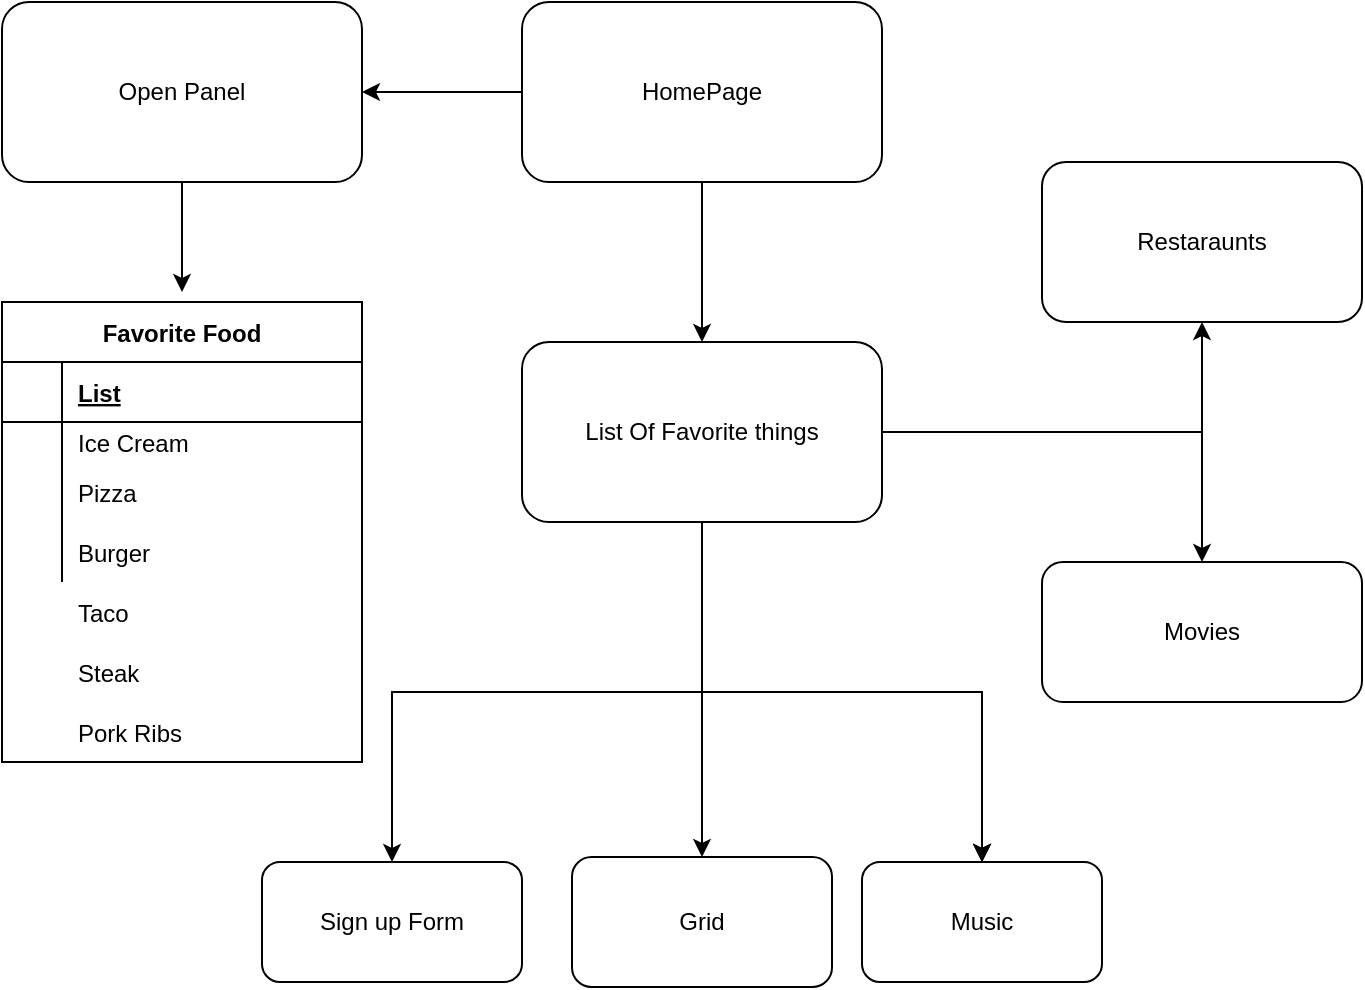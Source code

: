 <mxfile version="20.6.2" type="device"><diagram id="kYFsy99aljlKIVgBl7cX" name="Page-1"><mxGraphModel dx="1422" dy="754" grid="1" gridSize="10" guides="1" tooltips="1" connect="1" arrows="1" fold="1" page="1" pageScale="1" pageWidth="850" pageHeight="1100" math="0" shadow="0"><root><mxCell id="0"/><mxCell id="1" parent="0"/><mxCell id="HSW1RXa6u-uNF6XMBTX5-4" value="" style="edgeStyle=orthogonalEdgeStyle;rounded=0;orthogonalLoop=1;jettySize=auto;html=1;" edge="1" parent="1" source="HSW1RXa6u-uNF6XMBTX5-2" target="HSW1RXa6u-uNF6XMBTX5-3"><mxGeometry relative="1" as="geometry"/></mxCell><mxCell id="HSW1RXa6u-uNF6XMBTX5-30" value="" style="edgeStyle=orthogonalEdgeStyle;rounded=0;orthogonalLoop=1;jettySize=auto;html=1;" edge="1" parent="1" source="HSW1RXa6u-uNF6XMBTX5-2" target="HSW1RXa6u-uNF6XMBTX5-29"><mxGeometry relative="1" as="geometry"/></mxCell><mxCell id="HSW1RXa6u-uNF6XMBTX5-2" value="HomePage" style="rounded=1;whiteSpace=wrap;html=1;" vertex="1" parent="1"><mxGeometry x="330" y="130" width="180" height="90" as="geometry"/></mxCell><mxCell id="HSW1RXa6u-uNF6XMBTX5-7" value="" style="edgeStyle=orthogonalEdgeStyle;rounded=0;orthogonalLoop=1;jettySize=auto;html=1;" edge="1" parent="1" source="HSW1RXa6u-uNF6XMBTX5-3"><mxGeometry relative="1" as="geometry"><mxPoint x="160" y="275" as="targetPoint"/></mxGeometry></mxCell><mxCell id="HSW1RXa6u-uNF6XMBTX5-3" value="Open Panel" style="rounded=1;whiteSpace=wrap;html=1;" vertex="1" parent="1"><mxGeometry x="70" y="130" width="180" height="90" as="geometry"/></mxCell><mxCell id="HSW1RXa6u-uNF6XMBTX5-10" value="Favorite Food" style="shape=table;startSize=30;container=1;collapsible=1;childLayout=tableLayout;fixedRows=1;rowLines=0;fontStyle=1;align=center;resizeLast=1;strokeColor=#000000;" vertex="1" parent="1"><mxGeometry x="70" y="280" width="180" height="230" as="geometry"/></mxCell><mxCell id="HSW1RXa6u-uNF6XMBTX5-11" value="" style="shape=tableRow;horizontal=0;startSize=0;swimlaneHead=0;swimlaneBody=0;fillColor=none;collapsible=0;dropTarget=0;points=[[0,0.5],[1,0.5]];portConstraint=eastwest;top=0;left=0;right=0;bottom=1;strokeColor=#000000;" vertex="1" parent="HSW1RXa6u-uNF6XMBTX5-10"><mxGeometry y="30" width="180" height="30" as="geometry"/></mxCell><mxCell id="HSW1RXa6u-uNF6XMBTX5-12" value="" style="shape=partialRectangle;connectable=0;fillColor=none;top=0;left=0;bottom=0;right=0;fontStyle=1;overflow=hidden;strokeColor=#000000;" vertex="1" parent="HSW1RXa6u-uNF6XMBTX5-11"><mxGeometry width="30" height="30" as="geometry"><mxRectangle width="30" height="30" as="alternateBounds"/></mxGeometry></mxCell><mxCell id="HSW1RXa6u-uNF6XMBTX5-13" value="List" style="shape=partialRectangle;connectable=0;fillColor=none;top=0;left=0;bottom=0;right=0;align=left;spacingLeft=6;fontStyle=5;overflow=hidden;strokeColor=#000000;" vertex="1" parent="HSW1RXa6u-uNF6XMBTX5-11"><mxGeometry x="30" width="150" height="30" as="geometry"><mxRectangle width="150" height="30" as="alternateBounds"/></mxGeometry></mxCell><mxCell id="HSW1RXa6u-uNF6XMBTX5-14" value="" style="shape=tableRow;horizontal=0;startSize=0;swimlaneHead=0;swimlaneBody=0;fillColor=none;collapsible=0;dropTarget=0;points=[[0,0.5],[1,0.5]];portConstraint=eastwest;top=0;left=0;right=0;bottom=0;strokeColor=#000000;" vertex="1" parent="HSW1RXa6u-uNF6XMBTX5-10"><mxGeometry y="60" width="180" height="20" as="geometry"/></mxCell><mxCell id="HSW1RXa6u-uNF6XMBTX5-15" value="" style="shape=partialRectangle;connectable=0;fillColor=none;top=0;left=0;bottom=0;right=0;editable=1;overflow=hidden;strokeColor=#000000;" vertex="1" parent="HSW1RXa6u-uNF6XMBTX5-14"><mxGeometry width="30" height="20" as="geometry"><mxRectangle width="30" height="20" as="alternateBounds"/></mxGeometry></mxCell><mxCell id="HSW1RXa6u-uNF6XMBTX5-16" value="Ice Cream  " style="shape=partialRectangle;connectable=0;fillColor=none;top=0;left=0;bottom=0;right=0;align=left;spacingLeft=6;overflow=hidden;strokeColor=#000000;" vertex="1" parent="HSW1RXa6u-uNF6XMBTX5-14"><mxGeometry x="30" width="150" height="20" as="geometry"><mxRectangle width="150" height="20" as="alternateBounds"/></mxGeometry></mxCell><mxCell id="HSW1RXa6u-uNF6XMBTX5-17" value="" style="shape=tableRow;horizontal=0;startSize=0;swimlaneHead=0;swimlaneBody=0;fillColor=none;collapsible=0;dropTarget=0;points=[[0,0.5],[1,0.5]];portConstraint=eastwest;top=0;left=0;right=0;bottom=0;strokeColor=#000000;" vertex="1" parent="HSW1RXa6u-uNF6XMBTX5-10"><mxGeometry y="80" width="180" height="30" as="geometry"/></mxCell><mxCell id="HSW1RXa6u-uNF6XMBTX5-18" value="" style="shape=partialRectangle;connectable=0;fillColor=none;top=0;left=0;bottom=0;right=0;editable=1;overflow=hidden;strokeColor=#000000;" vertex="1" parent="HSW1RXa6u-uNF6XMBTX5-17"><mxGeometry width="30" height="30" as="geometry"><mxRectangle width="30" height="30" as="alternateBounds"/></mxGeometry></mxCell><mxCell id="HSW1RXa6u-uNF6XMBTX5-19" value="Pizza" style="shape=partialRectangle;connectable=0;fillColor=none;top=0;left=0;bottom=0;right=0;align=left;spacingLeft=6;overflow=hidden;strokeColor=#000000;" vertex="1" parent="HSW1RXa6u-uNF6XMBTX5-17"><mxGeometry x="30" width="150" height="30" as="geometry"><mxRectangle width="150" height="30" as="alternateBounds"/></mxGeometry></mxCell><mxCell id="HSW1RXa6u-uNF6XMBTX5-20" value="" style="shape=tableRow;horizontal=0;startSize=0;swimlaneHead=0;swimlaneBody=0;fillColor=none;collapsible=0;dropTarget=0;points=[[0,0.5],[1,0.5]];portConstraint=eastwest;top=0;left=0;right=0;bottom=0;strokeColor=#000000;" vertex="1" parent="HSW1RXa6u-uNF6XMBTX5-10"><mxGeometry y="110" width="180" height="30" as="geometry"/></mxCell><mxCell id="HSW1RXa6u-uNF6XMBTX5-21" value="" style="shape=partialRectangle;connectable=0;fillColor=none;top=0;left=0;bottom=0;right=0;editable=1;overflow=hidden;strokeColor=#000000;" vertex="1" parent="HSW1RXa6u-uNF6XMBTX5-20"><mxGeometry width="30" height="30" as="geometry"><mxRectangle width="30" height="30" as="alternateBounds"/></mxGeometry></mxCell><mxCell id="HSW1RXa6u-uNF6XMBTX5-22" value="Burger" style="shape=partialRectangle;connectable=0;fillColor=none;top=0;left=0;bottom=0;right=0;align=left;spacingLeft=6;overflow=hidden;strokeColor=#000000;" vertex="1" parent="HSW1RXa6u-uNF6XMBTX5-20"><mxGeometry x="30" width="150" height="30" as="geometry"><mxRectangle width="150" height="30" as="alternateBounds"/></mxGeometry></mxCell><mxCell id="HSW1RXa6u-uNF6XMBTX5-26" value="Taco" style="shape=partialRectangle;connectable=0;fillColor=none;top=0;left=0;bottom=0;right=0;align=left;spacingLeft=6;overflow=hidden;strokeColor=#000000;" vertex="1" parent="1"><mxGeometry x="100" y="420" width="150" height="30" as="geometry"><mxRectangle width="150" height="30" as="alternateBounds"/></mxGeometry></mxCell><mxCell id="HSW1RXa6u-uNF6XMBTX5-27" value="Steak" style="shape=partialRectangle;connectable=0;fillColor=none;top=0;left=0;bottom=0;right=0;align=left;spacingLeft=6;overflow=hidden;strokeColor=#000000;" vertex="1" parent="1"><mxGeometry x="100" y="450" width="150" height="30" as="geometry"><mxRectangle width="150" height="30" as="alternateBounds"/></mxGeometry></mxCell><mxCell id="HSW1RXa6u-uNF6XMBTX5-28" value="Pork Ribs" style="shape=partialRectangle;connectable=0;fillColor=none;top=0;left=0;bottom=0;right=0;align=left;spacingLeft=6;overflow=hidden;strokeColor=#000000;" vertex="1" parent="1"><mxGeometry x="100" y="480" width="150" height="30" as="geometry"><mxRectangle width="150" height="30" as="alternateBounds"/></mxGeometry></mxCell><mxCell id="HSW1RXa6u-uNF6XMBTX5-36" value="" style="edgeStyle=orthogonalEdgeStyle;rounded=0;orthogonalLoop=1;jettySize=auto;html=1;" edge="1" parent="1" source="HSW1RXa6u-uNF6XMBTX5-29" target="HSW1RXa6u-uNF6XMBTX5-35"><mxGeometry relative="1" as="geometry"/></mxCell><mxCell id="HSW1RXa6u-uNF6XMBTX5-38" value="" style="edgeStyle=orthogonalEdgeStyle;rounded=0;orthogonalLoop=1;jettySize=auto;html=1;" edge="1" parent="1" source="HSW1RXa6u-uNF6XMBTX5-29" target="HSW1RXa6u-uNF6XMBTX5-37"><mxGeometry relative="1" as="geometry"/></mxCell><mxCell id="HSW1RXa6u-uNF6XMBTX5-40" value="" style="edgeStyle=orthogonalEdgeStyle;rounded=0;orthogonalLoop=1;jettySize=auto;html=1;" edge="1" parent="1" source="HSW1RXa6u-uNF6XMBTX5-29" target="HSW1RXa6u-uNF6XMBTX5-39"><mxGeometry relative="1" as="geometry"/></mxCell><mxCell id="HSW1RXa6u-uNF6XMBTX5-41" value="" style="edgeStyle=orthogonalEdgeStyle;rounded=0;orthogonalLoop=1;jettySize=auto;html=1;" edge="1" parent="1" source="HSW1RXa6u-uNF6XMBTX5-29" target="HSW1RXa6u-uNF6XMBTX5-39"><mxGeometry relative="1" as="geometry"/></mxCell><mxCell id="HSW1RXa6u-uNF6XMBTX5-42" value="" style="edgeStyle=orthogonalEdgeStyle;rounded=0;orthogonalLoop=1;jettySize=auto;html=1;" edge="1" parent="1" source="HSW1RXa6u-uNF6XMBTX5-29" target="HSW1RXa6u-uNF6XMBTX5-39"><mxGeometry relative="1" as="geometry"/></mxCell><mxCell id="HSW1RXa6u-uNF6XMBTX5-44" value="" style="edgeStyle=orthogonalEdgeStyle;rounded=0;orthogonalLoop=1;jettySize=auto;html=1;" edge="1" parent="1" source="HSW1RXa6u-uNF6XMBTX5-29" target="HSW1RXa6u-uNF6XMBTX5-43"><mxGeometry relative="1" as="geometry"/></mxCell><mxCell id="HSW1RXa6u-uNF6XMBTX5-46" value="" style="edgeStyle=orthogonalEdgeStyle;rounded=0;orthogonalLoop=1;jettySize=auto;html=1;" edge="1" parent="1" source="HSW1RXa6u-uNF6XMBTX5-29" target="HSW1RXa6u-uNF6XMBTX5-45"><mxGeometry relative="1" as="geometry"/></mxCell><mxCell id="HSW1RXa6u-uNF6XMBTX5-29" value="List Of Favorite things" style="rounded=1;whiteSpace=wrap;html=1;" vertex="1" parent="1"><mxGeometry x="330" y="300" width="180" height="90" as="geometry"/></mxCell><mxCell id="HSW1RXa6u-uNF6XMBTX5-35" value="Restaraunts" style="rounded=1;whiteSpace=wrap;html=1;" vertex="1" parent="1"><mxGeometry x="590" y="210" width="160" height="80" as="geometry"/></mxCell><mxCell id="HSW1RXa6u-uNF6XMBTX5-37" value="Movies" style="rounded=1;whiteSpace=wrap;html=1;" vertex="1" parent="1"><mxGeometry x="590" y="410" width="160" height="70" as="geometry"/></mxCell><mxCell id="HSW1RXa6u-uNF6XMBTX5-39" value="Music" style="rounded=1;whiteSpace=wrap;html=1;" vertex="1" parent="1"><mxGeometry x="500" y="560" width="120" height="60" as="geometry"/></mxCell><mxCell id="HSW1RXa6u-uNF6XMBTX5-43" value="Sign up Form" style="rounded=1;whiteSpace=wrap;html=1;" vertex="1" parent="1"><mxGeometry x="200" y="560" width="130" height="60" as="geometry"/></mxCell><mxCell id="HSW1RXa6u-uNF6XMBTX5-45" value="Grid" style="rounded=1;whiteSpace=wrap;html=1;" vertex="1" parent="1"><mxGeometry x="355" y="557.5" width="130" height="65" as="geometry"/></mxCell></root></mxGraphModel></diagram></mxfile>